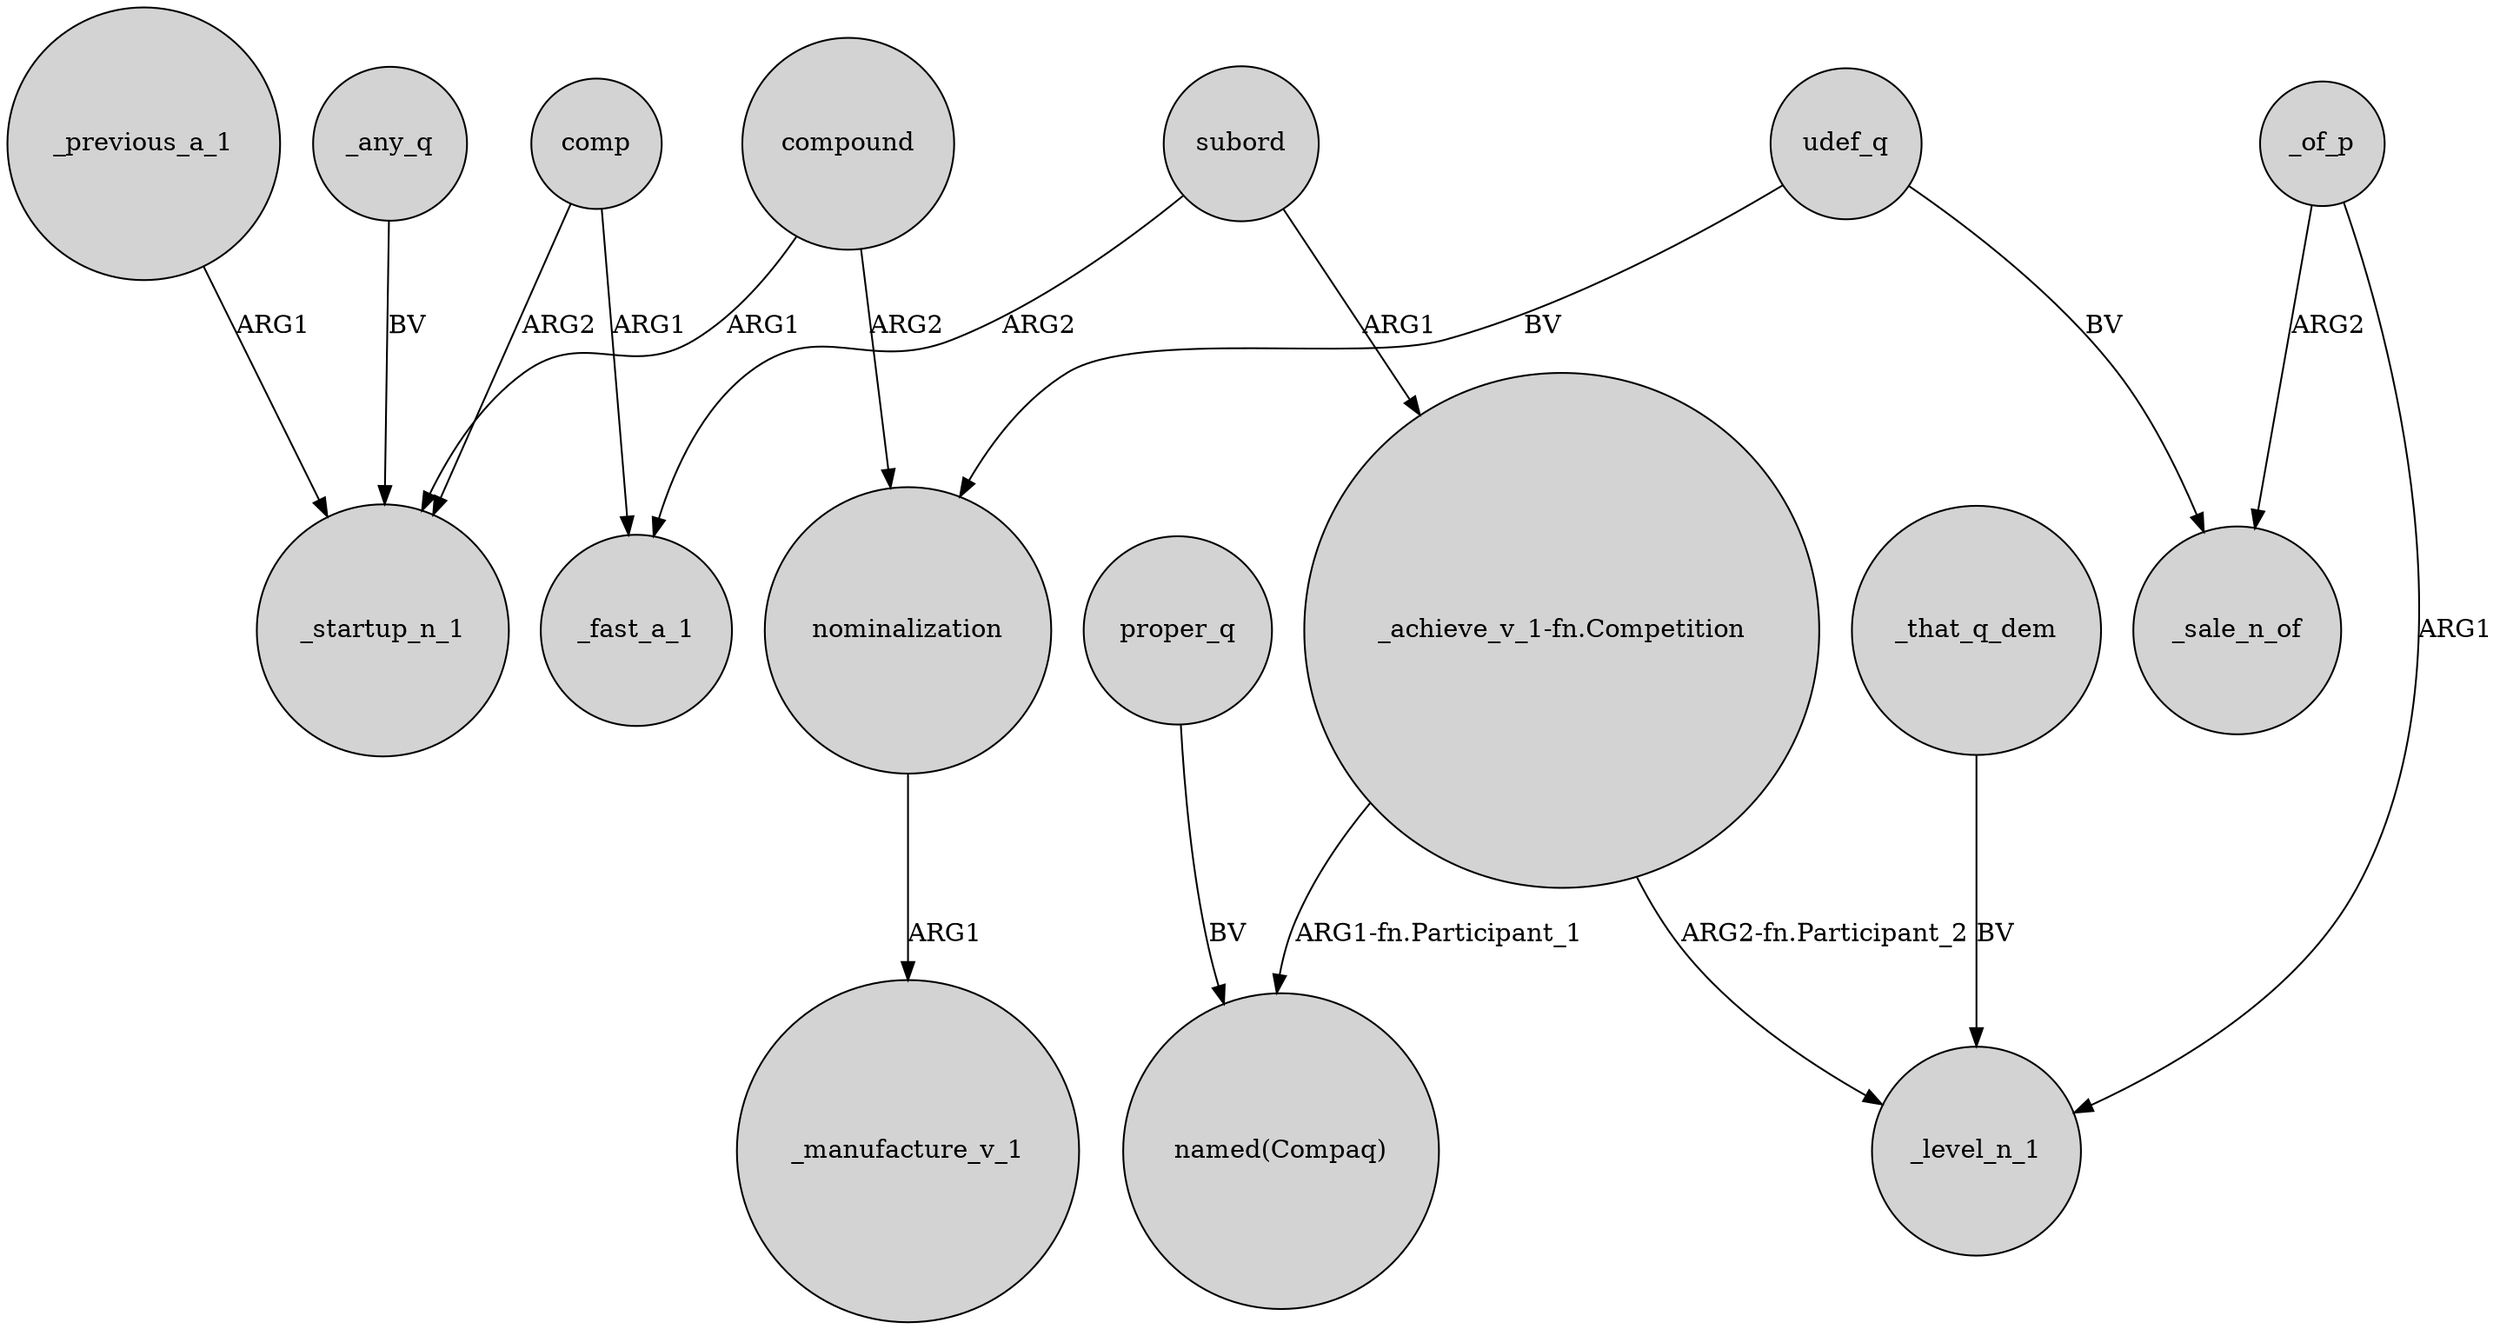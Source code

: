 digraph {
	node [shape=circle style=filled]
	_any_q -> _startup_n_1 [label=BV]
	_of_p -> _level_n_1 [label=ARG1]
	proper_q -> "named(Compaq)" [label=BV]
	"_achieve_v_1-fn.Competition" -> _level_n_1 [label="ARG2-fn.Participant_2"]
	_that_q_dem -> _level_n_1 [label=BV]
	_of_p -> _sale_n_of [label=ARG2]
	udef_q -> _sale_n_of [label=BV]
	subord -> "_achieve_v_1-fn.Competition" [label=ARG1]
	comp -> _startup_n_1 [label=ARG2]
	comp -> _fast_a_1 [label=ARG1]
	subord -> _fast_a_1 [label=ARG2]
	nominalization -> _manufacture_v_1 [label=ARG1]
	compound -> nominalization [label=ARG2]
	_previous_a_1 -> _startup_n_1 [label=ARG1]
	compound -> _startup_n_1 [label=ARG1]
	"_achieve_v_1-fn.Competition" -> "named(Compaq)" [label="ARG1-fn.Participant_1"]
	udef_q -> nominalization [label=BV]
}
